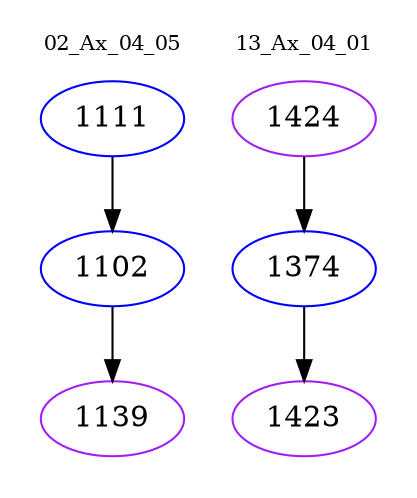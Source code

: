digraph{
subgraph cluster_0 {
color = white
label = "02_Ax_04_05";
fontsize=10;
T0_1111 [label="1111", color="blue"]
T0_1111 -> T0_1102 [color="black"]
T0_1102 [label="1102", color="blue"]
T0_1102 -> T0_1139 [color="black"]
T0_1139 [label="1139", color="purple"]
}
subgraph cluster_1 {
color = white
label = "13_Ax_04_01";
fontsize=10;
T1_1424 [label="1424", color="purple"]
T1_1424 -> T1_1374 [color="black"]
T1_1374 [label="1374", color="blue"]
T1_1374 -> T1_1423 [color="black"]
T1_1423 [label="1423", color="purple"]
}
}
